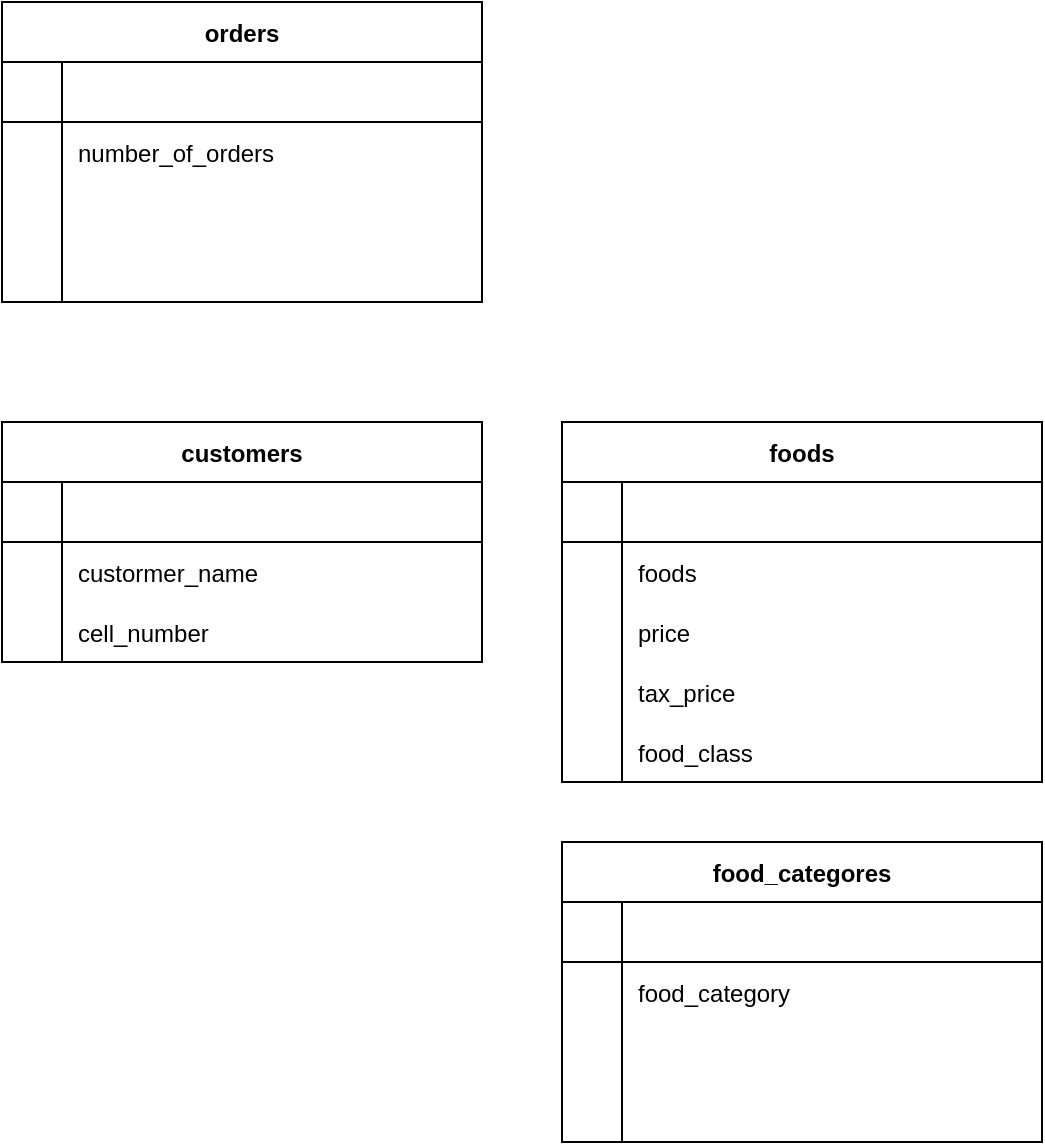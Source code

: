 <mxfile version="13.8.1" type="github">
  <diagram id="R2lEEEUBdFMjLlhIrx00" name="Page-1">
    <mxGraphModel dx="226" dy="591" grid="1" gridSize="10" guides="1" tooltips="1" connect="1" arrows="1" fold="1" page="1" pageScale="1" pageWidth="850" pageHeight="1100" math="0" shadow="0" extFonts="Permanent Marker^https://fonts.googleapis.com/css?family=Permanent+Marker">
      <root>
        <mxCell id="0" />
        <mxCell id="1" parent="0" />
        <mxCell id="371_Ylf-zgcREsuYLQL4-16" value="customers" style="shape=table;startSize=30;container=1;collapsible=1;childLayout=tableLayout;fixedRows=1;rowLines=0;fontStyle=1;align=center;resizeLast=1;fillColor=#FFFFFF;" vertex="1" parent="1">
          <mxGeometry x="80" y="320" width="240" height="120" as="geometry">
            <mxRectangle x="80" y="320" width="90" height="30" as="alternateBounds" />
          </mxGeometry>
        </mxCell>
        <mxCell id="371_Ylf-zgcREsuYLQL4-17" value="" style="shape=partialRectangle;collapsible=0;dropTarget=0;pointerEvents=0;fillColor=none;top=0;left=0;bottom=1;right=0;points=[[0,0.5],[1,0.5]];portConstraint=eastwest;" vertex="1" parent="371_Ylf-zgcREsuYLQL4-16">
          <mxGeometry y="30" width="240" height="30" as="geometry" />
        </mxCell>
        <mxCell id="371_Ylf-zgcREsuYLQL4-18" value="" style="shape=partialRectangle;connectable=0;fillColor=none;top=0;left=0;bottom=0;right=0;fontStyle=1;overflow=hidden;" vertex="1" parent="371_Ylf-zgcREsuYLQL4-17">
          <mxGeometry width="30" height="30" as="geometry" />
        </mxCell>
        <mxCell id="371_Ylf-zgcREsuYLQL4-19" value="" style="shape=partialRectangle;connectable=0;fillColor=none;top=0;left=0;bottom=0;right=0;align=left;spacingLeft=6;fontStyle=5;overflow=hidden;" vertex="1" parent="371_Ylf-zgcREsuYLQL4-17">
          <mxGeometry x="30" width="210" height="30" as="geometry" />
        </mxCell>
        <mxCell id="371_Ylf-zgcREsuYLQL4-20" value="" style="shape=partialRectangle;collapsible=0;dropTarget=0;pointerEvents=0;fillColor=none;top=0;left=0;bottom=0;right=0;points=[[0,0.5],[1,0.5]];portConstraint=eastwest;" vertex="1" parent="371_Ylf-zgcREsuYLQL4-16">
          <mxGeometry y="60" width="240" height="30" as="geometry" />
        </mxCell>
        <mxCell id="371_Ylf-zgcREsuYLQL4-21" value="" style="shape=partialRectangle;connectable=0;fillColor=none;top=0;left=0;bottom=0;right=0;editable=1;overflow=hidden;" vertex="1" parent="371_Ylf-zgcREsuYLQL4-20">
          <mxGeometry width="30" height="30" as="geometry" />
        </mxCell>
        <mxCell id="371_Ylf-zgcREsuYLQL4-22" value="custormer_name" style="shape=partialRectangle;connectable=0;fillColor=none;top=0;left=0;bottom=0;right=0;align=left;spacingLeft=6;overflow=hidden;" vertex="1" parent="371_Ylf-zgcREsuYLQL4-20">
          <mxGeometry x="30" width="210" height="30" as="geometry" />
        </mxCell>
        <mxCell id="371_Ylf-zgcREsuYLQL4-23" value="" style="shape=partialRectangle;collapsible=0;dropTarget=0;pointerEvents=0;fillColor=none;top=0;left=0;bottom=0;right=0;points=[[0,0.5],[1,0.5]];portConstraint=eastwest;" vertex="1" parent="371_Ylf-zgcREsuYLQL4-16">
          <mxGeometry y="90" width="240" height="30" as="geometry" />
        </mxCell>
        <mxCell id="371_Ylf-zgcREsuYLQL4-24" value="" style="shape=partialRectangle;connectable=0;fillColor=none;top=0;left=0;bottom=0;right=0;editable=1;overflow=hidden;" vertex="1" parent="371_Ylf-zgcREsuYLQL4-23">
          <mxGeometry width="30" height="30" as="geometry" />
        </mxCell>
        <mxCell id="371_Ylf-zgcREsuYLQL4-25" value="cell_number" style="shape=partialRectangle;connectable=0;fillColor=none;top=0;left=0;bottom=0;right=0;align=left;spacingLeft=6;overflow=hidden;" vertex="1" parent="371_Ylf-zgcREsuYLQL4-23">
          <mxGeometry x="30" width="210" height="30" as="geometry" />
        </mxCell>
        <mxCell id="371_Ylf-zgcREsuYLQL4-29" value="foods" style="shape=table;startSize=30;container=1;collapsible=1;childLayout=tableLayout;fixedRows=1;rowLines=0;fontStyle=1;align=center;resizeLast=1;" vertex="1" parent="1">
          <mxGeometry x="360" y="320" width="240" height="180" as="geometry" />
        </mxCell>
        <mxCell id="371_Ylf-zgcREsuYLQL4-30" value="" style="shape=partialRectangle;collapsible=0;dropTarget=0;pointerEvents=0;fillColor=none;top=0;left=0;bottom=1;right=0;points=[[0,0.5],[1,0.5]];portConstraint=eastwest;" vertex="1" parent="371_Ylf-zgcREsuYLQL4-29">
          <mxGeometry y="30" width="240" height="30" as="geometry" />
        </mxCell>
        <mxCell id="371_Ylf-zgcREsuYLQL4-31" value="" style="shape=partialRectangle;connectable=0;fillColor=none;top=0;left=0;bottom=0;right=0;fontStyle=1;overflow=hidden;" vertex="1" parent="371_Ylf-zgcREsuYLQL4-30">
          <mxGeometry width="30" height="30" as="geometry" />
        </mxCell>
        <mxCell id="371_Ylf-zgcREsuYLQL4-32" value="" style="shape=partialRectangle;connectable=0;fillColor=none;top=0;left=0;bottom=0;right=0;align=left;spacingLeft=6;fontStyle=5;overflow=hidden;" vertex="1" parent="371_Ylf-zgcREsuYLQL4-30">
          <mxGeometry x="30" width="210" height="30" as="geometry" />
        </mxCell>
        <mxCell id="371_Ylf-zgcREsuYLQL4-33" value="" style="shape=partialRectangle;collapsible=0;dropTarget=0;pointerEvents=0;fillColor=none;top=0;left=0;bottom=0;right=0;points=[[0,0.5],[1,0.5]];portConstraint=eastwest;" vertex="1" parent="371_Ylf-zgcREsuYLQL4-29">
          <mxGeometry y="60" width="240" height="30" as="geometry" />
        </mxCell>
        <mxCell id="371_Ylf-zgcREsuYLQL4-34" value="" style="shape=partialRectangle;connectable=0;fillColor=none;top=0;left=0;bottom=0;right=0;editable=1;overflow=hidden;" vertex="1" parent="371_Ylf-zgcREsuYLQL4-33">
          <mxGeometry width="30" height="30" as="geometry" />
        </mxCell>
        <mxCell id="371_Ylf-zgcREsuYLQL4-35" value="foods" style="shape=partialRectangle;connectable=0;fillColor=none;top=0;left=0;bottom=0;right=0;align=left;spacingLeft=6;overflow=hidden;" vertex="1" parent="371_Ylf-zgcREsuYLQL4-33">
          <mxGeometry x="30" width="210" height="30" as="geometry" />
        </mxCell>
        <mxCell id="371_Ylf-zgcREsuYLQL4-36" value="" style="shape=partialRectangle;collapsible=0;dropTarget=0;pointerEvents=0;fillColor=none;top=0;left=0;bottom=0;right=0;points=[[0,0.5],[1,0.5]];portConstraint=eastwest;" vertex="1" parent="371_Ylf-zgcREsuYLQL4-29">
          <mxGeometry y="90" width="240" height="30" as="geometry" />
        </mxCell>
        <mxCell id="371_Ylf-zgcREsuYLQL4-37" value="" style="shape=partialRectangle;connectable=0;fillColor=none;top=0;left=0;bottom=0;right=0;editable=1;overflow=hidden;" vertex="1" parent="371_Ylf-zgcREsuYLQL4-36">
          <mxGeometry width="30" height="30" as="geometry" />
        </mxCell>
        <mxCell id="371_Ylf-zgcREsuYLQL4-38" value="price" style="shape=partialRectangle;connectable=0;fillColor=none;top=0;left=0;bottom=0;right=0;align=left;spacingLeft=6;overflow=hidden;" vertex="1" parent="371_Ylf-zgcREsuYLQL4-36">
          <mxGeometry x="30" width="210" height="30" as="geometry" />
        </mxCell>
        <mxCell id="371_Ylf-zgcREsuYLQL4-39" value="" style="shape=partialRectangle;collapsible=0;dropTarget=0;pointerEvents=0;fillColor=none;top=0;left=0;bottom=0;right=0;points=[[0,0.5],[1,0.5]];portConstraint=eastwest;" vertex="1" parent="371_Ylf-zgcREsuYLQL4-29">
          <mxGeometry y="120" width="240" height="30" as="geometry" />
        </mxCell>
        <mxCell id="371_Ylf-zgcREsuYLQL4-40" value="" style="shape=partialRectangle;connectable=0;fillColor=none;top=0;left=0;bottom=0;right=0;editable=1;overflow=hidden;" vertex="1" parent="371_Ylf-zgcREsuYLQL4-39">
          <mxGeometry width="30" height="30" as="geometry" />
        </mxCell>
        <mxCell id="371_Ylf-zgcREsuYLQL4-41" value="tax_price" style="shape=partialRectangle;connectable=0;fillColor=none;top=0;left=0;bottom=0;right=0;align=left;spacingLeft=6;overflow=hidden;verticalAlign=middle;" vertex="1" parent="371_Ylf-zgcREsuYLQL4-39">
          <mxGeometry x="30" width="210" height="30" as="geometry" />
        </mxCell>
        <mxCell id="371_Ylf-zgcREsuYLQL4-61" style="shape=partialRectangle;collapsible=0;dropTarget=0;pointerEvents=0;fillColor=none;top=0;left=0;bottom=0;right=0;points=[[0,0.5],[1,0.5]];portConstraint=eastwest;" vertex="1" parent="371_Ylf-zgcREsuYLQL4-29">
          <mxGeometry y="150" width="240" height="30" as="geometry" />
        </mxCell>
        <mxCell id="371_Ylf-zgcREsuYLQL4-62" style="shape=partialRectangle;connectable=0;fillColor=none;top=0;left=0;bottom=0;right=0;editable=1;overflow=hidden;" vertex="1" parent="371_Ylf-zgcREsuYLQL4-61">
          <mxGeometry width="30" height="30" as="geometry" />
        </mxCell>
        <mxCell id="371_Ylf-zgcREsuYLQL4-63" value="food_class" style="shape=partialRectangle;connectable=0;fillColor=none;top=0;left=0;bottom=0;right=0;align=left;spacingLeft=6;overflow=hidden;verticalAlign=middle;" vertex="1" parent="371_Ylf-zgcREsuYLQL4-61">
          <mxGeometry x="30" width="210" height="30" as="geometry" />
        </mxCell>
        <mxCell id="371_Ylf-zgcREsuYLQL4-2" value="orders" style="shape=table;startSize=30;container=1;collapsible=1;childLayout=tableLayout;fixedRows=1;rowLines=0;fontStyle=1;align=center;resizeLast=1;" vertex="1" parent="1">
          <mxGeometry x="80" y="110" width="240" height="150" as="geometry" />
        </mxCell>
        <mxCell id="371_Ylf-zgcREsuYLQL4-3" value="" style="shape=partialRectangle;collapsible=0;dropTarget=0;pointerEvents=0;fillColor=none;top=0;left=0;bottom=1;right=0;points=[[0,0.5],[1,0.5]];portConstraint=eastwest;" vertex="1" parent="371_Ylf-zgcREsuYLQL4-2">
          <mxGeometry y="30" width="240" height="30" as="geometry" />
        </mxCell>
        <mxCell id="371_Ylf-zgcREsuYLQL4-4" value="" style="shape=partialRectangle;connectable=0;fillColor=none;top=0;left=0;bottom=0;right=0;fontStyle=1;overflow=hidden;" vertex="1" parent="371_Ylf-zgcREsuYLQL4-3">
          <mxGeometry width="30" height="30" as="geometry" />
        </mxCell>
        <mxCell id="371_Ylf-zgcREsuYLQL4-5" value="" style="shape=partialRectangle;connectable=0;fillColor=none;top=0;left=0;bottom=0;right=0;align=left;spacingLeft=6;fontStyle=5;overflow=hidden;" vertex="1" parent="371_Ylf-zgcREsuYLQL4-3">
          <mxGeometry x="30" width="210" height="30" as="geometry" />
        </mxCell>
        <mxCell id="371_Ylf-zgcREsuYLQL4-6" value="" style="shape=partialRectangle;collapsible=0;dropTarget=0;pointerEvents=0;fillColor=none;top=0;left=0;bottom=0;right=0;points=[[0,0.5],[1,0.5]];portConstraint=eastwest;" vertex="1" parent="371_Ylf-zgcREsuYLQL4-2">
          <mxGeometry y="60" width="240" height="30" as="geometry" />
        </mxCell>
        <mxCell id="371_Ylf-zgcREsuYLQL4-7" value="" style="shape=partialRectangle;connectable=0;fillColor=none;top=0;left=0;bottom=0;right=0;editable=1;overflow=hidden;" vertex="1" parent="371_Ylf-zgcREsuYLQL4-6">
          <mxGeometry width="30" height="30" as="geometry" />
        </mxCell>
        <mxCell id="371_Ylf-zgcREsuYLQL4-8" value="number_of_orders" style="shape=partialRectangle;connectable=0;fillColor=none;top=0;left=0;bottom=0;right=0;align=left;spacingLeft=6;overflow=hidden;" vertex="1" parent="371_Ylf-zgcREsuYLQL4-6">
          <mxGeometry x="30" width="210" height="30" as="geometry" />
        </mxCell>
        <mxCell id="371_Ylf-zgcREsuYLQL4-9" value="" style="shape=partialRectangle;collapsible=0;dropTarget=0;pointerEvents=0;fillColor=none;top=0;left=0;bottom=0;right=0;points=[[0,0.5],[1,0.5]];portConstraint=eastwest;" vertex="1" parent="371_Ylf-zgcREsuYLQL4-2">
          <mxGeometry y="90" width="240" height="30" as="geometry" />
        </mxCell>
        <mxCell id="371_Ylf-zgcREsuYLQL4-10" value="" style="shape=partialRectangle;connectable=0;fillColor=none;top=0;left=0;bottom=0;right=0;editable=1;overflow=hidden;" vertex="1" parent="371_Ylf-zgcREsuYLQL4-9">
          <mxGeometry width="30" height="30" as="geometry" />
        </mxCell>
        <mxCell id="371_Ylf-zgcREsuYLQL4-11" value="" style="shape=partialRectangle;connectable=0;fillColor=none;top=0;left=0;bottom=0;right=0;align=left;spacingLeft=6;overflow=hidden;" vertex="1" parent="371_Ylf-zgcREsuYLQL4-9">
          <mxGeometry x="30" width="210" height="30" as="geometry" />
        </mxCell>
        <mxCell id="371_Ylf-zgcREsuYLQL4-12" value="" style="shape=partialRectangle;collapsible=0;dropTarget=0;pointerEvents=0;fillColor=none;top=0;left=0;bottom=0;right=0;points=[[0,0.5],[1,0.5]];portConstraint=eastwest;" vertex="1" parent="371_Ylf-zgcREsuYLQL4-2">
          <mxGeometry y="120" width="240" height="30" as="geometry" />
        </mxCell>
        <mxCell id="371_Ylf-zgcREsuYLQL4-13" value="" style="shape=partialRectangle;connectable=0;fillColor=none;top=0;left=0;bottom=0;right=0;editable=1;overflow=hidden;" vertex="1" parent="371_Ylf-zgcREsuYLQL4-12">
          <mxGeometry width="30" height="30" as="geometry" />
        </mxCell>
        <mxCell id="371_Ylf-zgcREsuYLQL4-14" value="" style="shape=partialRectangle;connectable=0;fillColor=none;top=0;left=0;bottom=0;right=0;align=left;spacingLeft=6;overflow=hidden;" vertex="1" parent="371_Ylf-zgcREsuYLQL4-12">
          <mxGeometry x="30" width="210" height="30" as="geometry" />
        </mxCell>
        <mxCell id="371_Ylf-zgcREsuYLQL4-64" value="food_categores" style="shape=table;startSize=30;container=1;collapsible=1;childLayout=tableLayout;fixedRows=1;rowLines=0;fontStyle=1;align=center;resizeLast=1;fillColor=#FFFFFF;" vertex="1" parent="1">
          <mxGeometry x="360" y="530" width="240" height="150" as="geometry" />
        </mxCell>
        <mxCell id="371_Ylf-zgcREsuYLQL4-65" value="" style="shape=partialRectangle;collapsible=0;dropTarget=0;pointerEvents=0;fillColor=none;top=0;left=0;bottom=1;right=0;points=[[0,0.5],[1,0.5]];portConstraint=eastwest;" vertex="1" parent="371_Ylf-zgcREsuYLQL4-64">
          <mxGeometry y="30" width="240" height="30" as="geometry" />
        </mxCell>
        <mxCell id="371_Ylf-zgcREsuYLQL4-66" value="" style="shape=partialRectangle;connectable=0;fillColor=none;top=0;left=0;bottom=0;right=0;fontStyle=1;overflow=hidden;" vertex="1" parent="371_Ylf-zgcREsuYLQL4-65">
          <mxGeometry width="30" height="30" as="geometry" />
        </mxCell>
        <mxCell id="371_Ylf-zgcREsuYLQL4-67" value="" style="shape=partialRectangle;connectable=0;fillColor=none;top=0;left=0;bottom=0;right=0;align=left;spacingLeft=6;fontStyle=5;overflow=hidden;" vertex="1" parent="371_Ylf-zgcREsuYLQL4-65">
          <mxGeometry x="30" width="210" height="30" as="geometry" />
        </mxCell>
        <mxCell id="371_Ylf-zgcREsuYLQL4-68" value="" style="shape=partialRectangle;collapsible=0;dropTarget=0;pointerEvents=0;fillColor=none;top=0;left=0;bottom=0;right=0;points=[[0,0.5],[1,0.5]];portConstraint=eastwest;" vertex="1" parent="371_Ylf-zgcREsuYLQL4-64">
          <mxGeometry y="60" width="240" height="30" as="geometry" />
        </mxCell>
        <mxCell id="371_Ylf-zgcREsuYLQL4-69" value="" style="shape=partialRectangle;connectable=0;fillColor=none;top=0;left=0;bottom=0;right=0;editable=1;overflow=hidden;" vertex="1" parent="371_Ylf-zgcREsuYLQL4-68">
          <mxGeometry width="30" height="30" as="geometry" />
        </mxCell>
        <mxCell id="371_Ylf-zgcREsuYLQL4-70" value="food_category" style="shape=partialRectangle;connectable=0;fillColor=none;top=0;left=0;bottom=0;right=0;align=left;spacingLeft=6;overflow=hidden;" vertex="1" parent="371_Ylf-zgcREsuYLQL4-68">
          <mxGeometry x="30" width="210" height="30" as="geometry" />
        </mxCell>
        <mxCell id="371_Ylf-zgcREsuYLQL4-71" value="" style="shape=partialRectangle;collapsible=0;dropTarget=0;pointerEvents=0;fillColor=none;top=0;left=0;bottom=0;right=0;points=[[0,0.5],[1,0.5]];portConstraint=eastwest;" vertex="1" parent="371_Ylf-zgcREsuYLQL4-64">
          <mxGeometry y="90" width="240" height="30" as="geometry" />
        </mxCell>
        <mxCell id="371_Ylf-zgcREsuYLQL4-72" value="" style="shape=partialRectangle;connectable=0;fillColor=none;top=0;left=0;bottom=0;right=0;editable=1;overflow=hidden;" vertex="1" parent="371_Ylf-zgcREsuYLQL4-71">
          <mxGeometry width="30" height="30" as="geometry" />
        </mxCell>
        <mxCell id="371_Ylf-zgcREsuYLQL4-73" value="" style="shape=partialRectangle;connectable=0;fillColor=none;top=0;left=0;bottom=0;right=0;align=left;spacingLeft=6;overflow=hidden;" vertex="1" parent="371_Ylf-zgcREsuYLQL4-71">
          <mxGeometry x="30" width="210" height="30" as="geometry" />
        </mxCell>
        <mxCell id="371_Ylf-zgcREsuYLQL4-74" value="" style="shape=partialRectangle;collapsible=0;dropTarget=0;pointerEvents=0;fillColor=none;top=0;left=0;bottom=0;right=0;points=[[0,0.5],[1,0.5]];portConstraint=eastwest;" vertex="1" parent="371_Ylf-zgcREsuYLQL4-64">
          <mxGeometry y="120" width="240" height="30" as="geometry" />
        </mxCell>
        <mxCell id="371_Ylf-zgcREsuYLQL4-75" value="" style="shape=partialRectangle;connectable=0;fillColor=none;top=0;left=0;bottom=0;right=0;editable=1;overflow=hidden;" vertex="1" parent="371_Ylf-zgcREsuYLQL4-74">
          <mxGeometry width="30" height="30" as="geometry" />
        </mxCell>
        <mxCell id="371_Ylf-zgcREsuYLQL4-76" value="" style="shape=partialRectangle;connectable=0;fillColor=none;top=0;left=0;bottom=0;right=0;align=left;spacingLeft=6;overflow=hidden;" vertex="1" parent="371_Ylf-zgcREsuYLQL4-74">
          <mxGeometry x="30" width="210" height="30" as="geometry" />
        </mxCell>
      </root>
    </mxGraphModel>
  </diagram>
</mxfile>
